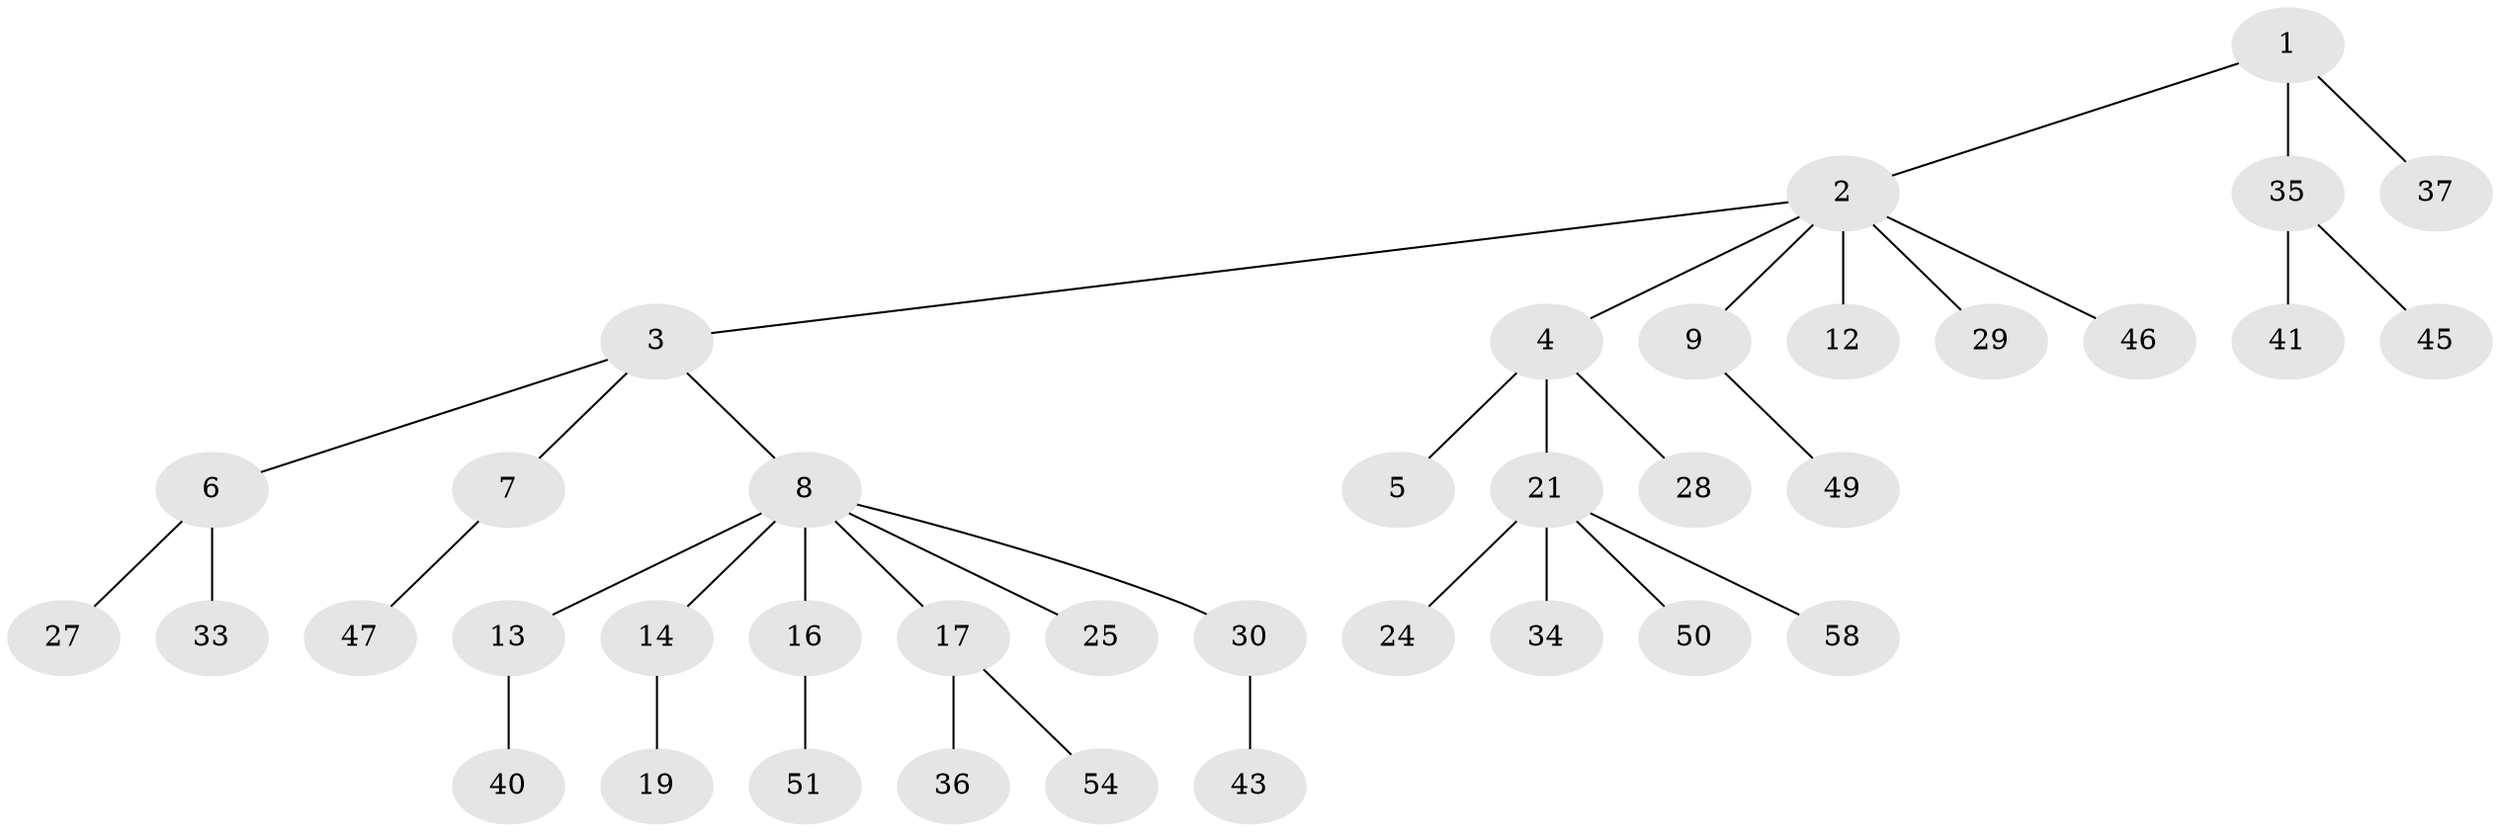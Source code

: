 // original degree distribution, {4: 0.04918032786885246, 7: 0.01639344262295082, 5: 0.04918032786885246, 1: 0.45901639344262296, 2: 0.32786885245901637, 3: 0.09836065573770492}
// Generated by graph-tools (version 1.1) at 2025/11/02/27/25 16:11:27]
// undirected, 38 vertices, 37 edges
graph export_dot {
graph [start="1"]
  node [color=gray90,style=filled];
  1 [super="+18"];
  2 [super="+20"];
  3 [super="+32"];
  4 [super="+26"];
  5;
  6 [super="+23"];
  7 [super="+11"];
  8 [super="+10"];
  9 [super="+15"];
  12;
  13 [super="+22"];
  14 [super="+31"];
  16 [super="+61"];
  17 [super="+48"];
  19;
  21 [super="+52"];
  24 [super="+55"];
  25;
  27;
  28 [super="+42"];
  29;
  30;
  33;
  34 [super="+39"];
  35 [super="+38"];
  36 [super="+59"];
  37 [super="+57"];
  40 [super="+53"];
  41;
  43 [super="+44"];
  45;
  46;
  47 [super="+56"];
  49;
  50;
  51;
  54;
  58 [super="+60"];
  1 -- 2;
  1 -- 35;
  1 -- 37;
  2 -- 3;
  2 -- 4;
  2 -- 9;
  2 -- 12;
  2 -- 46;
  2 -- 29;
  3 -- 6;
  3 -- 7;
  3 -- 8;
  4 -- 5;
  4 -- 21;
  4 -- 28;
  6 -- 33;
  6 -- 27;
  7 -- 47;
  8 -- 14;
  8 -- 17;
  8 -- 30;
  8 -- 16;
  8 -- 13;
  8 -- 25;
  9 -- 49;
  13 -- 40;
  14 -- 19;
  16 -- 51;
  17 -- 36;
  17 -- 54;
  21 -- 24;
  21 -- 34;
  21 -- 50;
  21 -- 58;
  30 -- 43;
  35 -- 45;
  35 -- 41;
}
